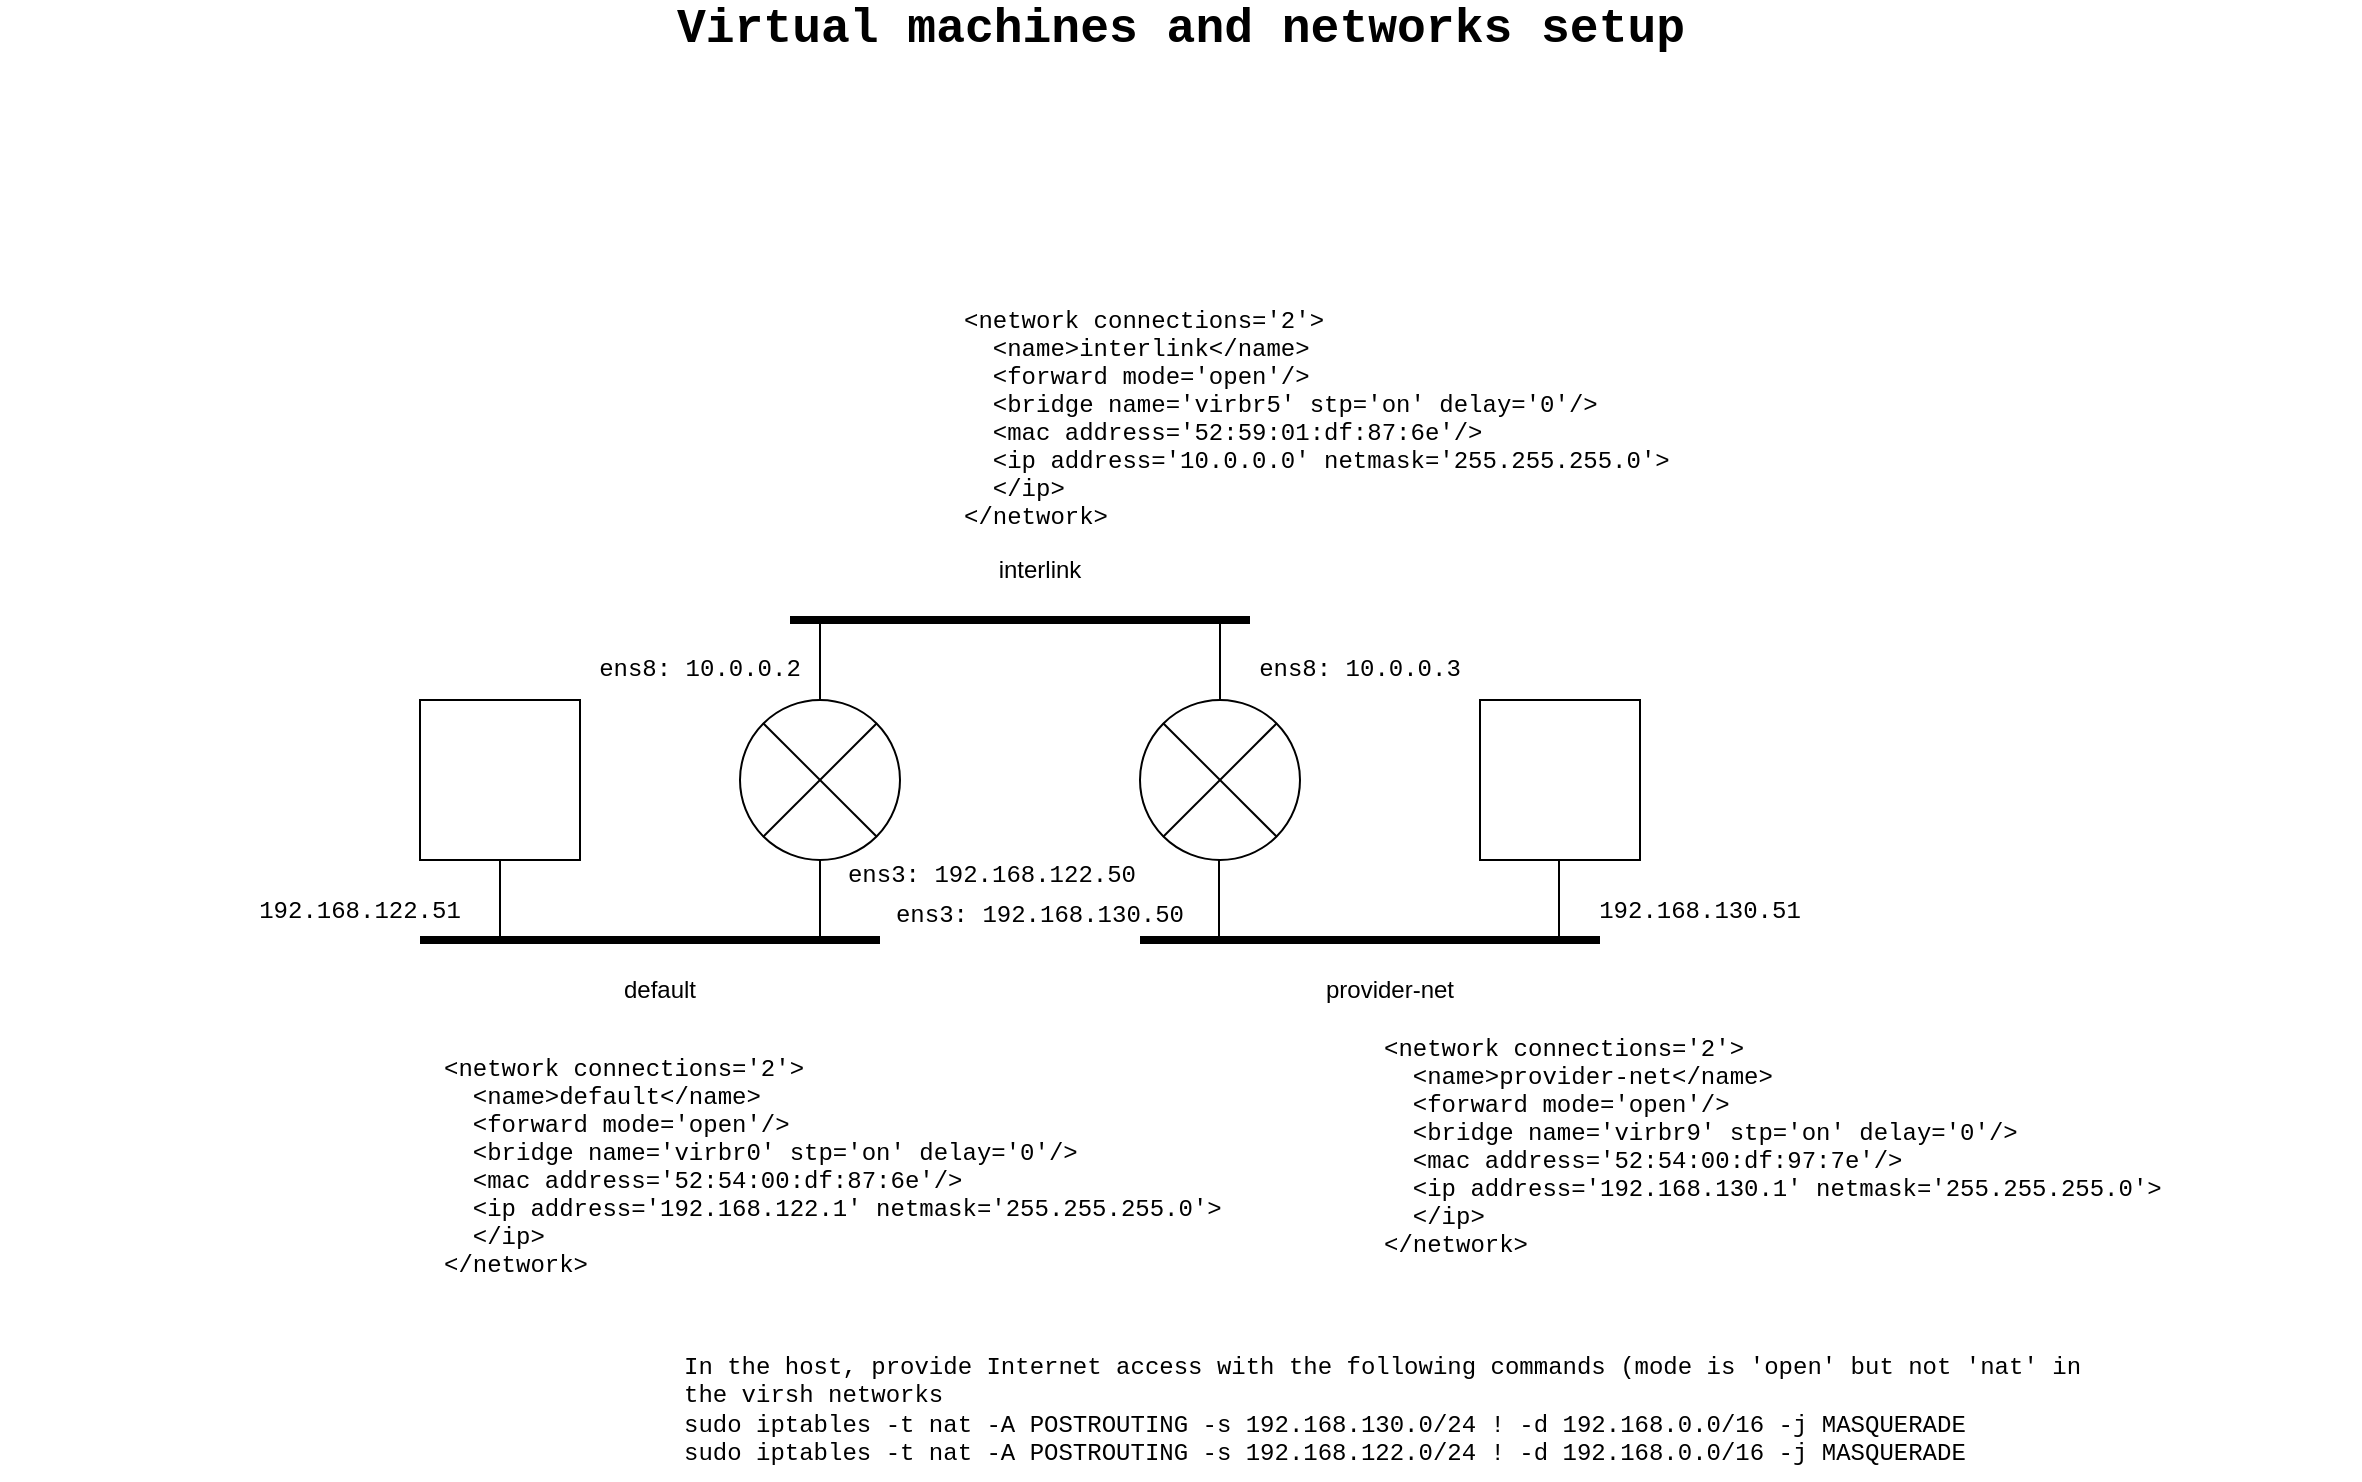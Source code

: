 <mxfile version="16.1.2" type="device"><diagram name="Page-1" id="822b0af5-4adb-64df-f703-e8dfc1f81529"><mxGraphModel dx="2455" dy="764" grid="1" gridSize="10" guides="1" tooltips="1" connect="1" arrows="1" fold="1" page="1" pageScale="1" pageWidth="1100" pageHeight="850" background="none" math="0" shadow="0"><root><mxCell id="0"/><mxCell id="1" parent="0"/><mxCell id="8hH_YSYoYnfAc96kuHzh-1" value="" style="shape=sumEllipse;perimeter=ellipsePerimeter;whiteSpace=wrap;html=1;backgroundOutline=1;" vertex="1" parent="1"><mxGeometry x="310" y="390" width="80" height="80" as="geometry"/></mxCell><mxCell id="8hH_YSYoYnfAc96kuHzh-2" value="" style="shape=sumEllipse;perimeter=ellipsePerimeter;whiteSpace=wrap;html=1;backgroundOutline=1;" vertex="1" parent="1"><mxGeometry x="510" y="390" width="80" height="80" as="geometry"/></mxCell><mxCell id="8hH_YSYoYnfAc96kuHzh-5" value="" style="whiteSpace=wrap;html=1;aspect=fixed;" vertex="1" parent="1"><mxGeometry x="150" y="390" width="80" height="80" as="geometry"/></mxCell><mxCell id="8hH_YSYoYnfAc96kuHzh-6" value="" style="whiteSpace=wrap;html=1;aspect=fixed;" vertex="1" parent="1"><mxGeometry x="680" y="390" width="80" height="80" as="geometry"/></mxCell><mxCell id="8hH_YSYoYnfAc96kuHzh-7" value="" style="endArrow=none;html=1;rounded=0;fontSize=17;strokeWidth=4;" edge="1" parent="1"><mxGeometry width="50" height="50" relative="1" as="geometry"><mxPoint x="335" y="350" as="sourcePoint"/><mxPoint x="565" y="350" as="targetPoint"/></mxGeometry></mxCell><mxCell id="8hH_YSYoYnfAc96kuHzh-8" value="" style="endArrow=none;html=1;rounded=0;exitX=0.5;exitY=0;exitDx=0;exitDy=0;" edge="1" parent="1" source="8hH_YSYoYnfAc96kuHzh-1"><mxGeometry width="50" height="50" relative="1" as="geometry"><mxPoint x="350" y="540" as="sourcePoint"/><mxPoint x="350" y="350" as="targetPoint"/></mxGeometry></mxCell><mxCell id="8hH_YSYoYnfAc96kuHzh-9" value="" style="endArrow=none;html=1;rounded=0;exitX=0.5;exitY=0;exitDx=0;exitDy=0;" edge="1" parent="1"><mxGeometry width="50" height="50" relative="1" as="geometry"><mxPoint x="550" y="390" as="sourcePoint"/><mxPoint x="550" y="350" as="targetPoint"/></mxGeometry></mxCell><mxCell id="8hH_YSYoYnfAc96kuHzh-10" value="interlink" style="text;html=1;strokeColor=none;fillColor=none;align=center;verticalAlign=middle;whiteSpace=wrap;rounded=0;" vertex="1" parent="1"><mxGeometry x="430" y="310" width="60" height="30" as="geometry"/></mxCell><mxCell id="8hH_YSYoYnfAc96kuHzh-17" value="&lt;network connections='2'&gt;&#xA;  &lt;name&gt;interlink&lt;/name&gt;&#xA;  &lt;forward mode='open'/&gt;&#xA;  &lt;bridge name='virbr5' stp='on' delay='0'/&gt;&#xA;  &lt;mac address='52:59:01:df:87:6e'/&gt;&#xA;  &lt;ip address='10.0.0.0' netmask='255.255.255.0'&gt;&#xA;  &lt;/ip&gt;&#xA;&lt;/network&gt;" style="text;strokeColor=none;fillColor=none;align=left;verticalAlign=middle;rounded=0;fontFamily=Courier New;" vertex="1" parent="1"><mxGeometry x="420" y="190" width="380" height="116" as="geometry"/></mxCell><mxCell id="8hH_YSYoYnfAc96kuHzh-18" value="Virtual machines and networks setup" style="text;strokeColor=none;fillColor=none;html=1;fontSize=24;fontStyle=1;verticalAlign=middle;align=center;fontFamily=Courier New;" vertex="1" parent="1"><mxGeometry x="-60" y="40" width="1180" height="30" as="geometry"/></mxCell><mxCell id="8hH_YSYoYnfAc96kuHzh-19" value="" style="endArrow=none;html=1;rounded=0;fontSize=17;strokeWidth=4;" edge="1" parent="1"><mxGeometry width="50" height="50" relative="1" as="geometry"><mxPoint x="510" y="510" as="sourcePoint"/><mxPoint x="740" y="510" as="targetPoint"/></mxGeometry></mxCell><mxCell id="8hH_YSYoYnfAc96kuHzh-20" value="" style="endArrow=none;html=1;rounded=0;fontSize=17;strokeWidth=4;" edge="1" parent="1"><mxGeometry width="50" height="50" relative="1" as="geometry"><mxPoint x="150" y="510" as="sourcePoint"/><mxPoint x="380" y="510" as="targetPoint"/></mxGeometry></mxCell><mxCell id="8hH_YSYoYnfAc96kuHzh-21" value="" style="endArrow=none;html=1;rounded=0;exitX=0.5;exitY=0;exitDx=0;exitDy=0;" edge="1" parent="1"><mxGeometry width="50" height="50" relative="1" as="geometry"><mxPoint x="350" y="510" as="sourcePoint"/><mxPoint x="350" y="470" as="targetPoint"/></mxGeometry></mxCell><mxCell id="8hH_YSYoYnfAc96kuHzh-22" value="" style="endArrow=none;html=1;rounded=0;exitX=0.5;exitY=0;exitDx=0;exitDy=0;" edge="1" parent="1"><mxGeometry width="50" height="50" relative="1" as="geometry"><mxPoint x="549.5" y="510" as="sourcePoint"/><mxPoint x="549.5" y="470" as="targetPoint"/></mxGeometry></mxCell><mxCell id="8hH_YSYoYnfAc96kuHzh-23" value="" style="endArrow=none;html=1;rounded=0;entryX=0.5;entryY=1;entryDx=0;entryDy=0;" edge="1" parent="1" target="8hH_YSYoYnfAc96kuHzh-5"><mxGeometry width="50" height="50" relative="1" as="geometry"><mxPoint x="190" y="510" as="sourcePoint"/><mxPoint x="210" y="480" as="targetPoint"/></mxGeometry></mxCell><mxCell id="8hH_YSYoYnfAc96kuHzh-24" value="" style="endArrow=none;html=1;rounded=0;entryX=0.5;entryY=1;entryDx=0;entryDy=0;" edge="1" parent="1"><mxGeometry width="50" height="50" relative="1" as="geometry"><mxPoint x="719.5" y="510" as="sourcePoint"/><mxPoint x="719.5" y="470" as="targetPoint"/></mxGeometry></mxCell><mxCell id="8hH_YSYoYnfAc96kuHzh-25" value="default" style="text;html=1;strokeColor=none;fillColor=none;align=center;verticalAlign=middle;whiteSpace=wrap;rounded=0;" vertex="1" parent="1"><mxGeometry x="240" y="520" width="60" height="30" as="geometry"/></mxCell><mxCell id="8hH_YSYoYnfAc96kuHzh-26" value="provider-net" style="text;html=1;strokeColor=none;fillColor=none;align=center;verticalAlign=middle;whiteSpace=wrap;rounded=0;" vertex="1" parent="1"><mxGeometry x="580" y="520" width="110" height="30" as="geometry"/></mxCell><mxCell id="8hH_YSYoYnfAc96kuHzh-27" value="&lt;network connections='2'&gt;&#xA;  &lt;name&gt;default&lt;/name&gt;&#xA;  &lt;forward mode='open'/&gt;&#xA;  &lt;bridge name='virbr0' stp='on' delay='0'/&gt;&#xA;  &lt;mac address='52:54:00:df:87:6e'/&gt;&#xA;  &lt;ip address='192.168.122.1' netmask='255.255.255.0'&gt;&#xA;  &lt;/ip&gt;&#xA;&lt;/network&gt;" style="text;fontSize=12;fontFamily=Courier New;" vertex="1" parent="1"><mxGeometry x="160" y="560" width="410" height="170" as="geometry"/></mxCell><mxCell id="8hH_YSYoYnfAc96kuHzh-30" value="&lt;network connections='2'&gt;&#xA;  &lt;name&gt;provider-net&lt;/name&gt;&#xA;  &lt;forward mode='open'/&gt;&#xA;  &lt;bridge name='virbr9' stp='on' delay='0'/&gt;&#xA;  &lt;mac address='52:54:00:df:97:7e'/&gt;&#xA;  &lt;ip address='192.168.130.1' netmask='255.255.255.0'&gt;&#xA;  &lt;/ip&gt;&#xA;&lt;/network&gt;" style="text;fontSize=12;fontFamily=Courier New;" vertex="1" parent="1"><mxGeometry x="630" y="550" width="300" height="170" as="geometry"/></mxCell><mxCell id="8hH_YSYoYnfAc96kuHzh-31" value="In the host, provide Internet access with the following commands (mode is 'open' but not 'nat' in the virsh networks&lt;br&gt;&lt;div&gt;sudo iptables -t nat -A POSTROUTING -s 192.168.130.0/24 ! -d 192.168.0.0/16 -j MASQUERADE&lt;/div&gt;sudo iptables -t nat -A POSTROUTING -s 192.168.122.0/24 ! -d 192.168.0.0/16 -j MASQUERADE" style="text;whiteSpace=wrap;html=1;fontSize=12;fontFamily=Courier New;" vertex="1" parent="1"><mxGeometry x="280" y="710" width="720" height="70" as="geometry"/></mxCell><mxCell id="8hH_YSYoYnfAc96kuHzh-32" value="&lt;font face=&quot;Courier New&quot;&gt;192.168.122.51&lt;/font&gt;" style="text;html=1;strokeColor=none;fillColor=none;align=center;verticalAlign=middle;whiteSpace=wrap;rounded=0;fontFamily=Helvetica;fontSize=12;" vertex="1" parent="1"><mxGeometry x="90" y="480" width="60" height="30" as="geometry"/></mxCell><mxCell id="8hH_YSYoYnfAc96kuHzh-33" value="&lt;div&gt;&lt;font face=&quot;Courier New&quot;&gt;ens3: 192.168.122.50&lt;/font&gt;&lt;/div&gt;&lt;div&gt;&lt;font face=&quot;Courier New&quot;&gt;&lt;br&gt;&lt;/font&gt;&lt;/div&gt;" style="text;html=1;strokeColor=none;fillColor=none;align=center;verticalAlign=middle;whiteSpace=wrap;rounded=0;fontFamily=Helvetica;fontSize=12;" vertex="1" parent="1"><mxGeometry x="350" y="470" width="172" height="30" as="geometry"/></mxCell><mxCell id="8hH_YSYoYnfAc96kuHzh-35" value="ens8: 10.0.0.2" style="text;html=1;strokeColor=none;fillColor=none;align=center;verticalAlign=middle;whiteSpace=wrap;rounded=0;fontFamily=Courier New;fontSize=12;" vertex="1" parent="1"><mxGeometry x="220" y="360" width="140" height="30" as="geometry"/></mxCell><mxCell id="8hH_YSYoYnfAc96kuHzh-36" value="ens8: 10.0.0.3" style="text;html=1;strokeColor=none;fillColor=none;align=center;verticalAlign=middle;whiteSpace=wrap;rounded=0;fontFamily=Courier New;fontSize=12;" vertex="1" parent="1"><mxGeometry x="550" y="360" width="140" height="30" as="geometry"/></mxCell><mxCell id="8hH_YSYoYnfAc96kuHzh-37" value="&lt;div&gt;&lt;font face=&quot;Courier New&quot;&gt;ens3: 192.168.130.50&lt;/font&gt;&lt;/div&gt;&lt;div&gt;&lt;font face=&quot;Courier New&quot;&gt;&lt;br&gt;&lt;/font&gt;&lt;/div&gt;" style="text;html=1;strokeColor=none;fillColor=none;align=center;verticalAlign=middle;whiteSpace=wrap;rounded=0;fontFamily=Helvetica;fontSize=12;" vertex="1" parent="1"><mxGeometry x="374" y="490" width="172" height="30" as="geometry"/></mxCell><mxCell id="8hH_YSYoYnfAc96kuHzh-38" value="&lt;font face=&quot;Courier New&quot;&gt;192.168.130.51&lt;/font&gt;" style="text;html=1;strokeColor=none;fillColor=none;align=center;verticalAlign=middle;whiteSpace=wrap;rounded=0;fontFamily=Helvetica;fontSize=12;" vertex="1" parent="1"><mxGeometry x="760" y="480" width="60" height="30" as="geometry"/></mxCell></root></mxGraphModel></diagram></mxfile>